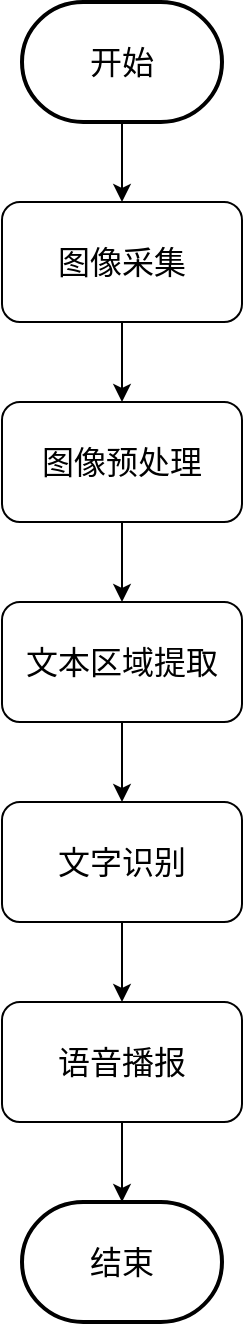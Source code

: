 <mxfile version="21.1.7" type="github">
  <diagram name="第 1 页" id="inXtB0Tx1DrzWMI4Wm4f">
    <mxGraphModel dx="2017" dy="1124" grid="1" gridSize="10" guides="1" tooltips="1" connect="1" arrows="1" fold="1" page="1" pageScale="1" pageWidth="827" pageHeight="1169" math="0" shadow="0">
      <root>
        <mxCell id="0" />
        <mxCell id="1" parent="0" />
        <mxCell id="iQKr_2ZKfdyGdwHz5Zck-9" value="" style="edgeStyle=orthogonalEdgeStyle;rounded=0;orthogonalLoop=1;jettySize=auto;html=1;" edge="1" parent="1" source="iQKr_2ZKfdyGdwHz5Zck-1" target="iQKr_2ZKfdyGdwHz5Zck-4">
          <mxGeometry relative="1" as="geometry" />
        </mxCell>
        <mxCell id="iQKr_2ZKfdyGdwHz5Zck-1" value="图像采集" style="rounded=1;whiteSpace=wrap;html=1;fontSize=16;" vertex="1" parent="1">
          <mxGeometry x="320" y="140" width="120" height="60" as="geometry" />
        </mxCell>
        <mxCell id="iQKr_2ZKfdyGdwHz5Zck-8" style="edgeStyle=orthogonalEdgeStyle;rounded=0;orthogonalLoop=1;jettySize=auto;html=1;entryX=0.5;entryY=0;entryDx=0;entryDy=0;" edge="1" parent="1" source="iQKr_2ZKfdyGdwHz5Zck-2" target="iQKr_2ZKfdyGdwHz5Zck-1">
          <mxGeometry relative="1" as="geometry" />
        </mxCell>
        <mxCell id="iQKr_2ZKfdyGdwHz5Zck-2" value="开始" style="strokeWidth=2;html=1;shape=mxgraph.flowchart.terminator;whiteSpace=wrap;fontSize=16;" vertex="1" parent="1">
          <mxGeometry x="330" y="40" width="100" height="60" as="geometry" />
        </mxCell>
        <mxCell id="iQKr_2ZKfdyGdwHz5Zck-3" value="结束" style="strokeWidth=2;html=1;shape=mxgraph.flowchart.terminator;whiteSpace=wrap;fontSize=16;" vertex="1" parent="1">
          <mxGeometry x="330" y="640" width="100" height="60" as="geometry" />
        </mxCell>
        <mxCell id="iQKr_2ZKfdyGdwHz5Zck-10" value="" style="edgeStyle=orthogonalEdgeStyle;rounded=0;orthogonalLoop=1;jettySize=auto;html=1;" edge="1" parent="1" source="iQKr_2ZKfdyGdwHz5Zck-4" target="iQKr_2ZKfdyGdwHz5Zck-5">
          <mxGeometry relative="1" as="geometry" />
        </mxCell>
        <mxCell id="iQKr_2ZKfdyGdwHz5Zck-4" value="图像预处理" style="rounded=1;whiteSpace=wrap;html=1;fontSize=16;" vertex="1" parent="1">
          <mxGeometry x="320" y="240" width="120" height="60" as="geometry" />
        </mxCell>
        <mxCell id="iQKr_2ZKfdyGdwHz5Zck-11" value="" style="edgeStyle=orthogonalEdgeStyle;rounded=0;orthogonalLoop=1;jettySize=auto;html=1;" edge="1" parent="1" source="iQKr_2ZKfdyGdwHz5Zck-5" target="iQKr_2ZKfdyGdwHz5Zck-6">
          <mxGeometry relative="1" as="geometry" />
        </mxCell>
        <mxCell id="iQKr_2ZKfdyGdwHz5Zck-5" value="文本区域提取" style="rounded=1;whiteSpace=wrap;html=1;fontSize=16;" vertex="1" parent="1">
          <mxGeometry x="320" y="340" width="120" height="60" as="geometry" />
        </mxCell>
        <mxCell id="iQKr_2ZKfdyGdwHz5Zck-12" value="" style="edgeStyle=orthogonalEdgeStyle;rounded=0;orthogonalLoop=1;jettySize=auto;html=1;" edge="1" parent="1" source="iQKr_2ZKfdyGdwHz5Zck-6" target="iQKr_2ZKfdyGdwHz5Zck-7">
          <mxGeometry relative="1" as="geometry" />
        </mxCell>
        <mxCell id="iQKr_2ZKfdyGdwHz5Zck-6" value="文字识别" style="rounded=1;whiteSpace=wrap;html=1;fontSize=16;" vertex="1" parent="1">
          <mxGeometry x="320" y="440" width="120" height="60" as="geometry" />
        </mxCell>
        <mxCell id="iQKr_2ZKfdyGdwHz5Zck-13" value="" style="edgeStyle=orthogonalEdgeStyle;rounded=0;orthogonalLoop=1;jettySize=auto;html=1;" edge="1" parent="1" source="iQKr_2ZKfdyGdwHz5Zck-7" target="iQKr_2ZKfdyGdwHz5Zck-3">
          <mxGeometry relative="1" as="geometry" />
        </mxCell>
        <mxCell id="iQKr_2ZKfdyGdwHz5Zck-7" value="语音播报" style="rounded=1;whiteSpace=wrap;html=1;fontSize=16;" vertex="1" parent="1">
          <mxGeometry x="320" y="540" width="120" height="60" as="geometry" />
        </mxCell>
      </root>
    </mxGraphModel>
  </diagram>
</mxfile>
